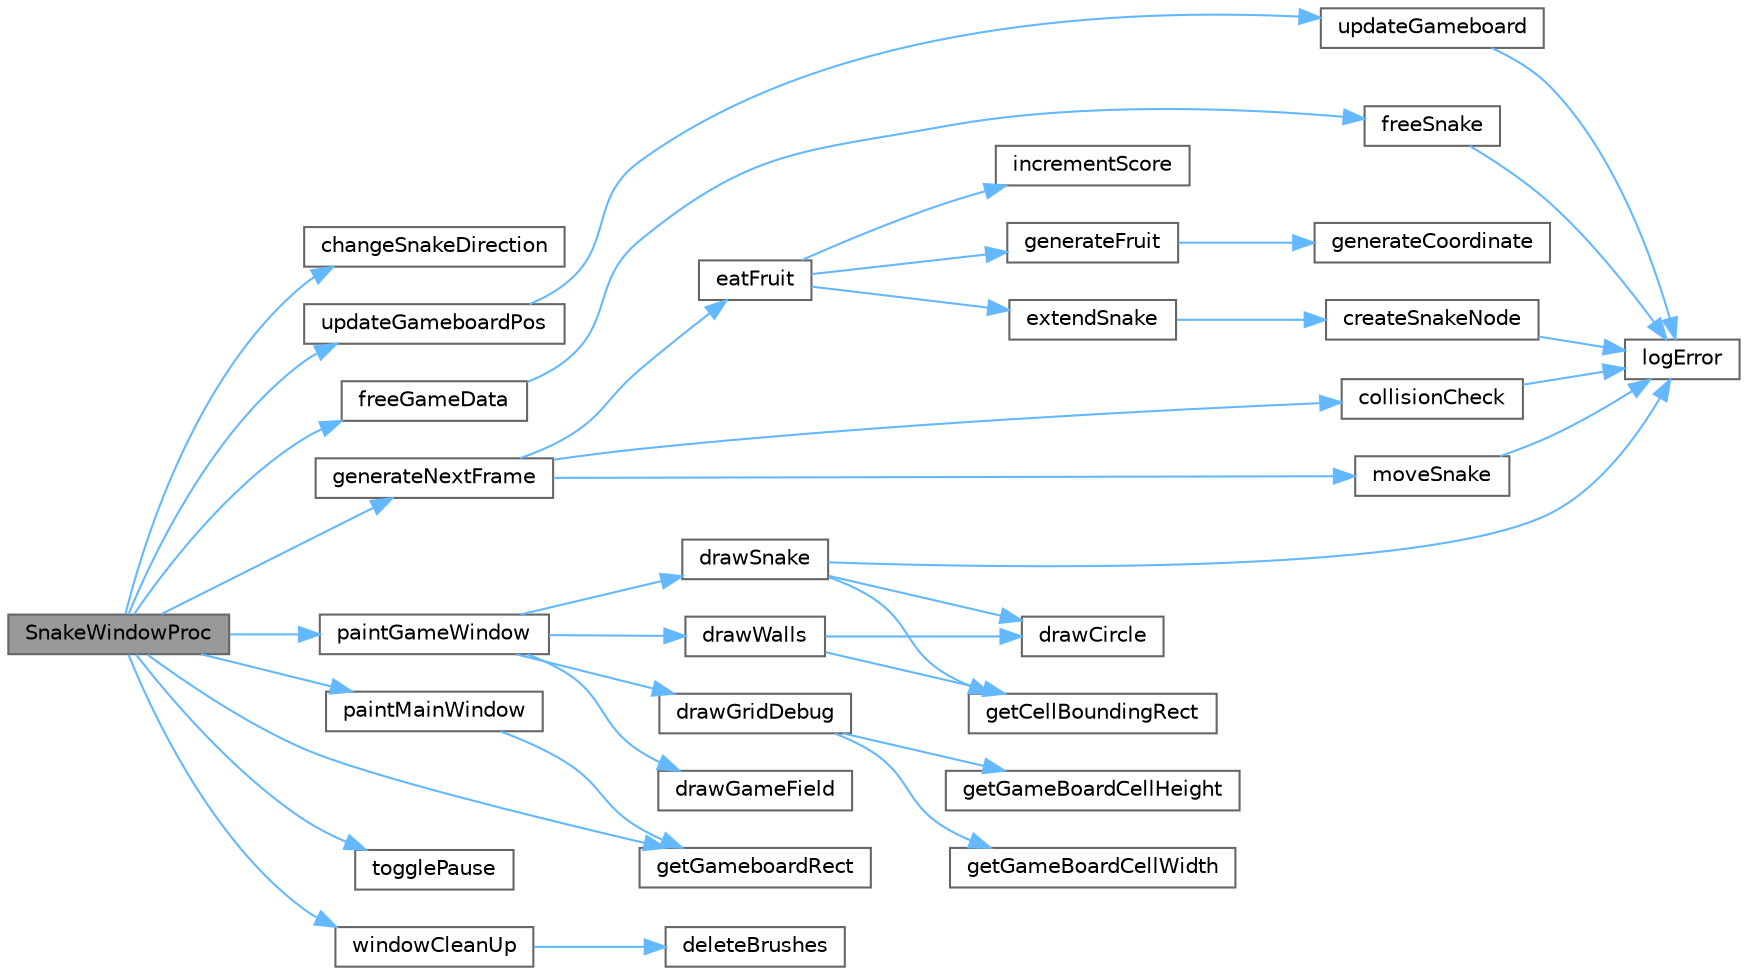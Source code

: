 digraph "SnakeWindowProc"
{
 // LATEX_PDF_SIZE
  bgcolor="transparent";
  edge [fontname=Helvetica,fontsize=10,labelfontname=Helvetica,labelfontsize=10];
  node [fontname=Helvetica,fontsize=10,shape=box,height=0.2,width=0.4];
  rankdir="LR";
  Node1 [id="Node000001",label="SnakeWindowProc",height=0.2,width=0.4,color="gray40", fillcolor="grey60", style="filled", fontcolor="black",tooltip="Main window procedure for handling Win32 messages."];
  Node1 -> Node2 [id="edge1_Node000001_Node000002",color="steelblue1",style="solid",tooltip=" "];
  Node2 [id="Node000002",label="changeSnakeDirection",height=0.2,width=0.4,color="grey40", fillcolor="white", style="filled",URL="$game_8h.html#a89b64f32be1ee5f6a6e5571de8d25fe9",tooltip="Updates the snake's movement direction."];
  Node1 -> Node3 [id="edge2_Node000001_Node000003",color="steelblue1",style="solid",tooltip=" "];
  Node3 [id="Node000003",label="freeGameData",height=0.2,width=0.4,color="grey40", fillcolor="white", style="filled",URL="$game_8h.html#a1a850aa496d6be99d97c0cfea8da7ff4",tooltip="Frees all dynamically allocated game data."];
  Node3 -> Node4 [id="edge3_Node000003_Node000004",color="steelblue1",style="solid",tooltip=" "];
  Node4 [id="Node000004",label="freeSnake",height=0.2,width=0.4,color="grey40", fillcolor="white", style="filled",URL="$game_8h.html#a0e1a86b1ba633c884be91c635ca56846",tooltip="Frees all dynamically allocated snake nodes."];
  Node4 -> Node5 [id="edge4_Node000004_Node000005",color="steelblue1",style="solid",tooltip=" "];
  Node5 [id="Node000005",label="logError",height=0.2,width=0.4,color="grey40", fillcolor="white", style="filled",URL="$log_8h.html#abffc9c4b5f632e2b040e35c869bb0f00",tooltip=" "];
  Node1 -> Node6 [id="edge5_Node000001_Node000006",color="steelblue1",style="solid",tooltip=" "];
  Node6 [id="Node000006",label="generateNextFrame",height=0.2,width=0.4,color="grey40", fillcolor="white", style="filled",URL="$game_8h.html#ae627a21af3ef21e7e37fa1a8cfe9d495",tooltip="Advances the game state by one frame."];
  Node6 -> Node7 [id="edge6_Node000006_Node000007",color="steelblue1",style="solid",tooltip=" "];
  Node7 [id="Node000007",label="collisionCheck",height=0.2,width=0.4,color="grey40", fillcolor="white", style="filled",URL="$game_8h.html#a1682ee2852ca73e794aff8b1e49de4e9",tooltip="Checks for collisions at the snake's current head position."];
  Node7 -> Node5 [id="edge7_Node000007_Node000005",color="steelblue1",style="solid",tooltip=" "];
  Node6 -> Node8 [id="edge8_Node000006_Node000008",color="steelblue1",style="solid",tooltip=" "];
  Node8 [id="Node000008",label="eatFruit",height=0.2,width=0.4,color="grey40", fillcolor="white", style="filled",URL="$game_8h.html#abeea9fe843a5af1accb359cfd2349345",tooltip="Handles logic for when the snake eats a fruit."];
  Node8 -> Node9 [id="edge9_Node000008_Node000009",color="steelblue1",style="solid",tooltip=" "];
  Node9 [id="Node000009",label="extendSnake",height=0.2,width=0.4,color="grey40", fillcolor="white", style="filled",URL="$game_8h.html#ae2959c6a6ec64a7cd7a8896a71198012",tooltip="Extends the snake by adding a new segment to its tail."];
  Node9 -> Node10 [id="edge10_Node000009_Node000010",color="steelblue1",style="solid",tooltip=" "];
  Node10 [id="Node000010",label="createSnakeNode",height=0.2,width=0.4,color="grey40", fillcolor="white", style="filled",URL="$game_8h.html#ac97da498ccc12baee382cf231edada1c",tooltip="Allocates and initializes a new SnakeNode based on a configuration template."];
  Node10 -> Node5 [id="edge11_Node000010_Node000005",color="steelblue1",style="solid",tooltip=" "];
  Node8 -> Node11 [id="edge12_Node000008_Node000011",color="steelblue1",style="solid",tooltip=" "];
  Node11 [id="Node000011",label="generateFruit",height=0.2,width=0.4,color="grey40", fillcolor="white", style="filled",URL="$game_8h.html#abaac5c91225b5630ce59c309c28425d7",tooltip="Generates a new fruit at a random coordinate on the grid."];
  Node11 -> Node12 [id="edge13_Node000011_Node000012",color="steelblue1",style="solid",tooltip=" "];
  Node12 [id="Node000012",label="generateCoordinate",height=0.2,width=0.4,color="grey40", fillcolor="white", style="filled",URL="$game_8h.html#a7d83f15d19a9dbbebbc6697d68b9b150",tooltip="Generates a random grid coordinate that does not overlap with the snake's head or a wall."];
  Node8 -> Node13 [id="edge14_Node000008_Node000013",color="steelblue1",style="solid",tooltip=" "];
  Node13 [id="Node000013",label="incrementScore",height=0.2,width=0.4,color="grey40", fillcolor="white", style="filled",URL="$game_8h.html#abf71da19654f6e171ea3db9167aadab0",tooltip="Increases the player's score."];
  Node6 -> Node14 [id="edge15_Node000006_Node000014",color="steelblue1",style="solid",tooltip=" "];
  Node14 [id="Node000014",label="moveSnake",height=0.2,width=0.4,color="grey40", fillcolor="white", style="filled",URL="$game_8h.html#a15d2e90d074c146089c35decc4e9e680",tooltip="Updates the snake's position on the grid based on its current direction."];
  Node14 -> Node5 [id="edge16_Node000014_Node000005",color="steelblue1",style="solid",tooltip=" "];
  Node1 -> Node15 [id="edge17_Node000001_Node000015",color="steelblue1",style="solid",tooltip=" "];
  Node15 [id="Node000015",label="getGameboardRect",height=0.2,width=0.4,color="grey40", fillcolor="white", style="filled",URL="$game_8h.html#a2ababa273e065db1ae8f1d6d61196648",tooltip="Returns a copy of the current game board rectangle."];
  Node1 -> Node16 [id="edge18_Node000001_Node000016",color="steelblue1",style="solid",tooltip=" "];
  Node16 [id="Node000016",label="paintGameWindow",height=0.2,width=0.4,color="grey40", fillcolor="white", style="filled",URL="$group___window_functions.html#ga2bae1bfb9446cacc9ca4a3ab7b62f0ab",tooltip="Handles painting of the game window and its visual elements."];
  Node16 -> Node17 [id="edge19_Node000016_Node000017",color="steelblue1",style="solid",tooltip=" "];
  Node17 [id="Node000017",label="drawGameField",height=0.2,width=0.4,color="grey40", fillcolor="white", style="filled",URL="$group___window_functions.html#gae4a6093d3ed9fe2d19b715a1ef414537",tooltip="Draws the background field of the game area."];
  Node16 -> Node18 [id="edge20_Node000016_Node000018",color="steelblue1",style="solid",tooltip=" "];
  Node18 [id="Node000018",label="drawGridDebug",height=0.2,width=0.4,color="grey40", fillcolor="white", style="filled",URL="$group___window_functions.html#gab96e4f02e147e294c4080b672c24619c",tooltip="Draws grid lines over the game field for debugging purposes."];
  Node18 -> Node19 [id="edge21_Node000018_Node000019",color="steelblue1",style="solid",tooltip=" "];
  Node19 [id="Node000019",label="getGameBoardCellHeight",height=0.2,width=0.4,color="grey40", fillcolor="white", style="filled",URL="$game_8h.html#a842d22e1f587fb125bcb607dea789305",tooltip="Retrieves the height of a single game grid cell, in pixels."];
  Node18 -> Node20 [id="edge22_Node000018_Node000020",color="steelblue1",style="solid",tooltip=" "];
  Node20 [id="Node000020",label="getGameBoardCellWidth",height=0.2,width=0.4,color="grey40", fillcolor="white", style="filled",URL="$game_8h.html#ace9eeb73c501fc59babdaf44c61547db",tooltip="Retrieves the width of a single game grid cell, in pixels."];
  Node16 -> Node21 [id="edge23_Node000016_Node000021",color="steelblue1",style="solid",tooltip=" "];
  Node21 [id="Node000021",label="drawSnake",height=0.2,width=0.4,color="grey40", fillcolor="white", style="filled",URL="$group___window_functions.html#ga45d16552374223d51654a03ede375f53",tooltip="Draws the snake on the game board."];
  Node21 -> Node22 [id="edge24_Node000021_Node000022",color="steelblue1",style="solid",tooltip=" "];
  Node22 [id="Node000022",label="drawCircle",height=0.2,width=0.4,color="grey40", fillcolor="white", style="filled",URL="$group___window_functions.html#ga780440fb7f4d2e77d6b80c8c74e29f3a",tooltip="Draws a filled circle within a specified rectangle."];
  Node21 -> Node23 [id="edge25_Node000021_Node000023",color="steelblue1",style="solid",tooltip=" "];
  Node23 [id="Node000023",label="getCellBoundingRect",height=0.2,width=0.4,color="grey40", fillcolor="white", style="filled",URL="$game_8h.html#a7117124fbaf762abf4be4642f951b604",tooltip="Calculates the pixel boundaries of a specific grid cell."];
  Node21 -> Node5 [id="edge26_Node000021_Node000005",color="steelblue1",style="solid",tooltip=" "];
  Node16 -> Node24 [id="edge27_Node000016_Node000024",color="steelblue1",style="solid",tooltip=" "];
  Node24 [id="Node000024",label="drawWalls",height=0.2,width=0.4,color="grey40", fillcolor="white", style="filled",URL="$group___window_functions.html#ga96a7debeef8c911842cd5c5db32e9712",tooltip="Draws the perimeter walls around the game grid."];
  Node24 -> Node22 [id="edge28_Node000024_Node000022",color="steelblue1",style="solid",tooltip=" "];
  Node24 -> Node23 [id="edge29_Node000024_Node000023",color="steelblue1",style="solid",tooltip=" "];
  Node1 -> Node25 [id="edge30_Node000001_Node000025",color="steelblue1",style="solid",tooltip=" "];
  Node25 [id="Node000025",label="paintMainWindow",height=0.2,width=0.4,color="grey40", fillcolor="white", style="filled",URL="$group___window_functions.html#gaea703ffa2271f5dcfc30971fb6d3f24f",tooltip="Handles painting of the main window background and title text."];
  Node25 -> Node15 [id="edge31_Node000025_Node000015",color="steelblue1",style="solid",tooltip=" "];
  Node1 -> Node26 [id="edge32_Node000001_Node000026",color="steelblue1",style="solid",tooltip=" "];
  Node26 [id="Node000026",label="togglePause",height=0.2,width=0.4,color="grey40", fillcolor="white", style="filled",URL="$game_8h.html#ad3f47bf90c3a037d97acaacd2a3e8b7c",tooltip="Toggles the game's pause state."];
  Node1 -> Node27 [id="edge33_Node000001_Node000027",color="steelblue1",style="solid",tooltip=" "];
  Node27 [id="Node000027",label="updateGameboardPos",height=0.2,width=0.4,color="grey40", fillcolor="white", style="filled",URL="$group___window_functions.html#gacb8fa044343ee3a0009d6f18f667bc83",tooltip="Updates the position and dimensions of the game board within the main window."];
  Node27 -> Node28 [id="edge34_Node000027_Node000028",color="steelblue1",style="solid",tooltip=" "];
  Node28 [id="Node000028",label="updateGameboard",height=0.2,width=0.4,color="grey40", fillcolor="white", style="filled",URL="$game_8h.html#ae4f6990e32738aa25167cd52626b33ff",tooltip="Updates the game board's pixel dimensions and cell sizes."];
  Node28 -> Node5 [id="edge35_Node000028_Node000005",color="steelblue1",style="solid",tooltip=" "];
  Node1 -> Node29 [id="edge36_Node000001_Node000029",color="steelblue1",style="solid",tooltip=" "];
  Node29 [id="Node000029",label="windowCleanUp",height=0.2,width=0.4,color="grey40", fillcolor="white", style="filled",URL="$group___window_functions.html#gaf317e81bbf9b8b60f907431f0bed1a01",tooltip="Releases all window-related graphical resources."];
  Node29 -> Node30 [id="edge37_Node000029_Node000030",color="steelblue1",style="solid",tooltip=" "];
  Node30 [id="Node000030",label="deleteBrushes",height=0.2,width=0.4,color="grey40", fillcolor="white", style="filled",URL="$group___window_functions.html#gaf0f2903f685ce48a57476e6419db86f6",tooltip="Deletes all GDI brushes used for rendering the Snake game."];
}
